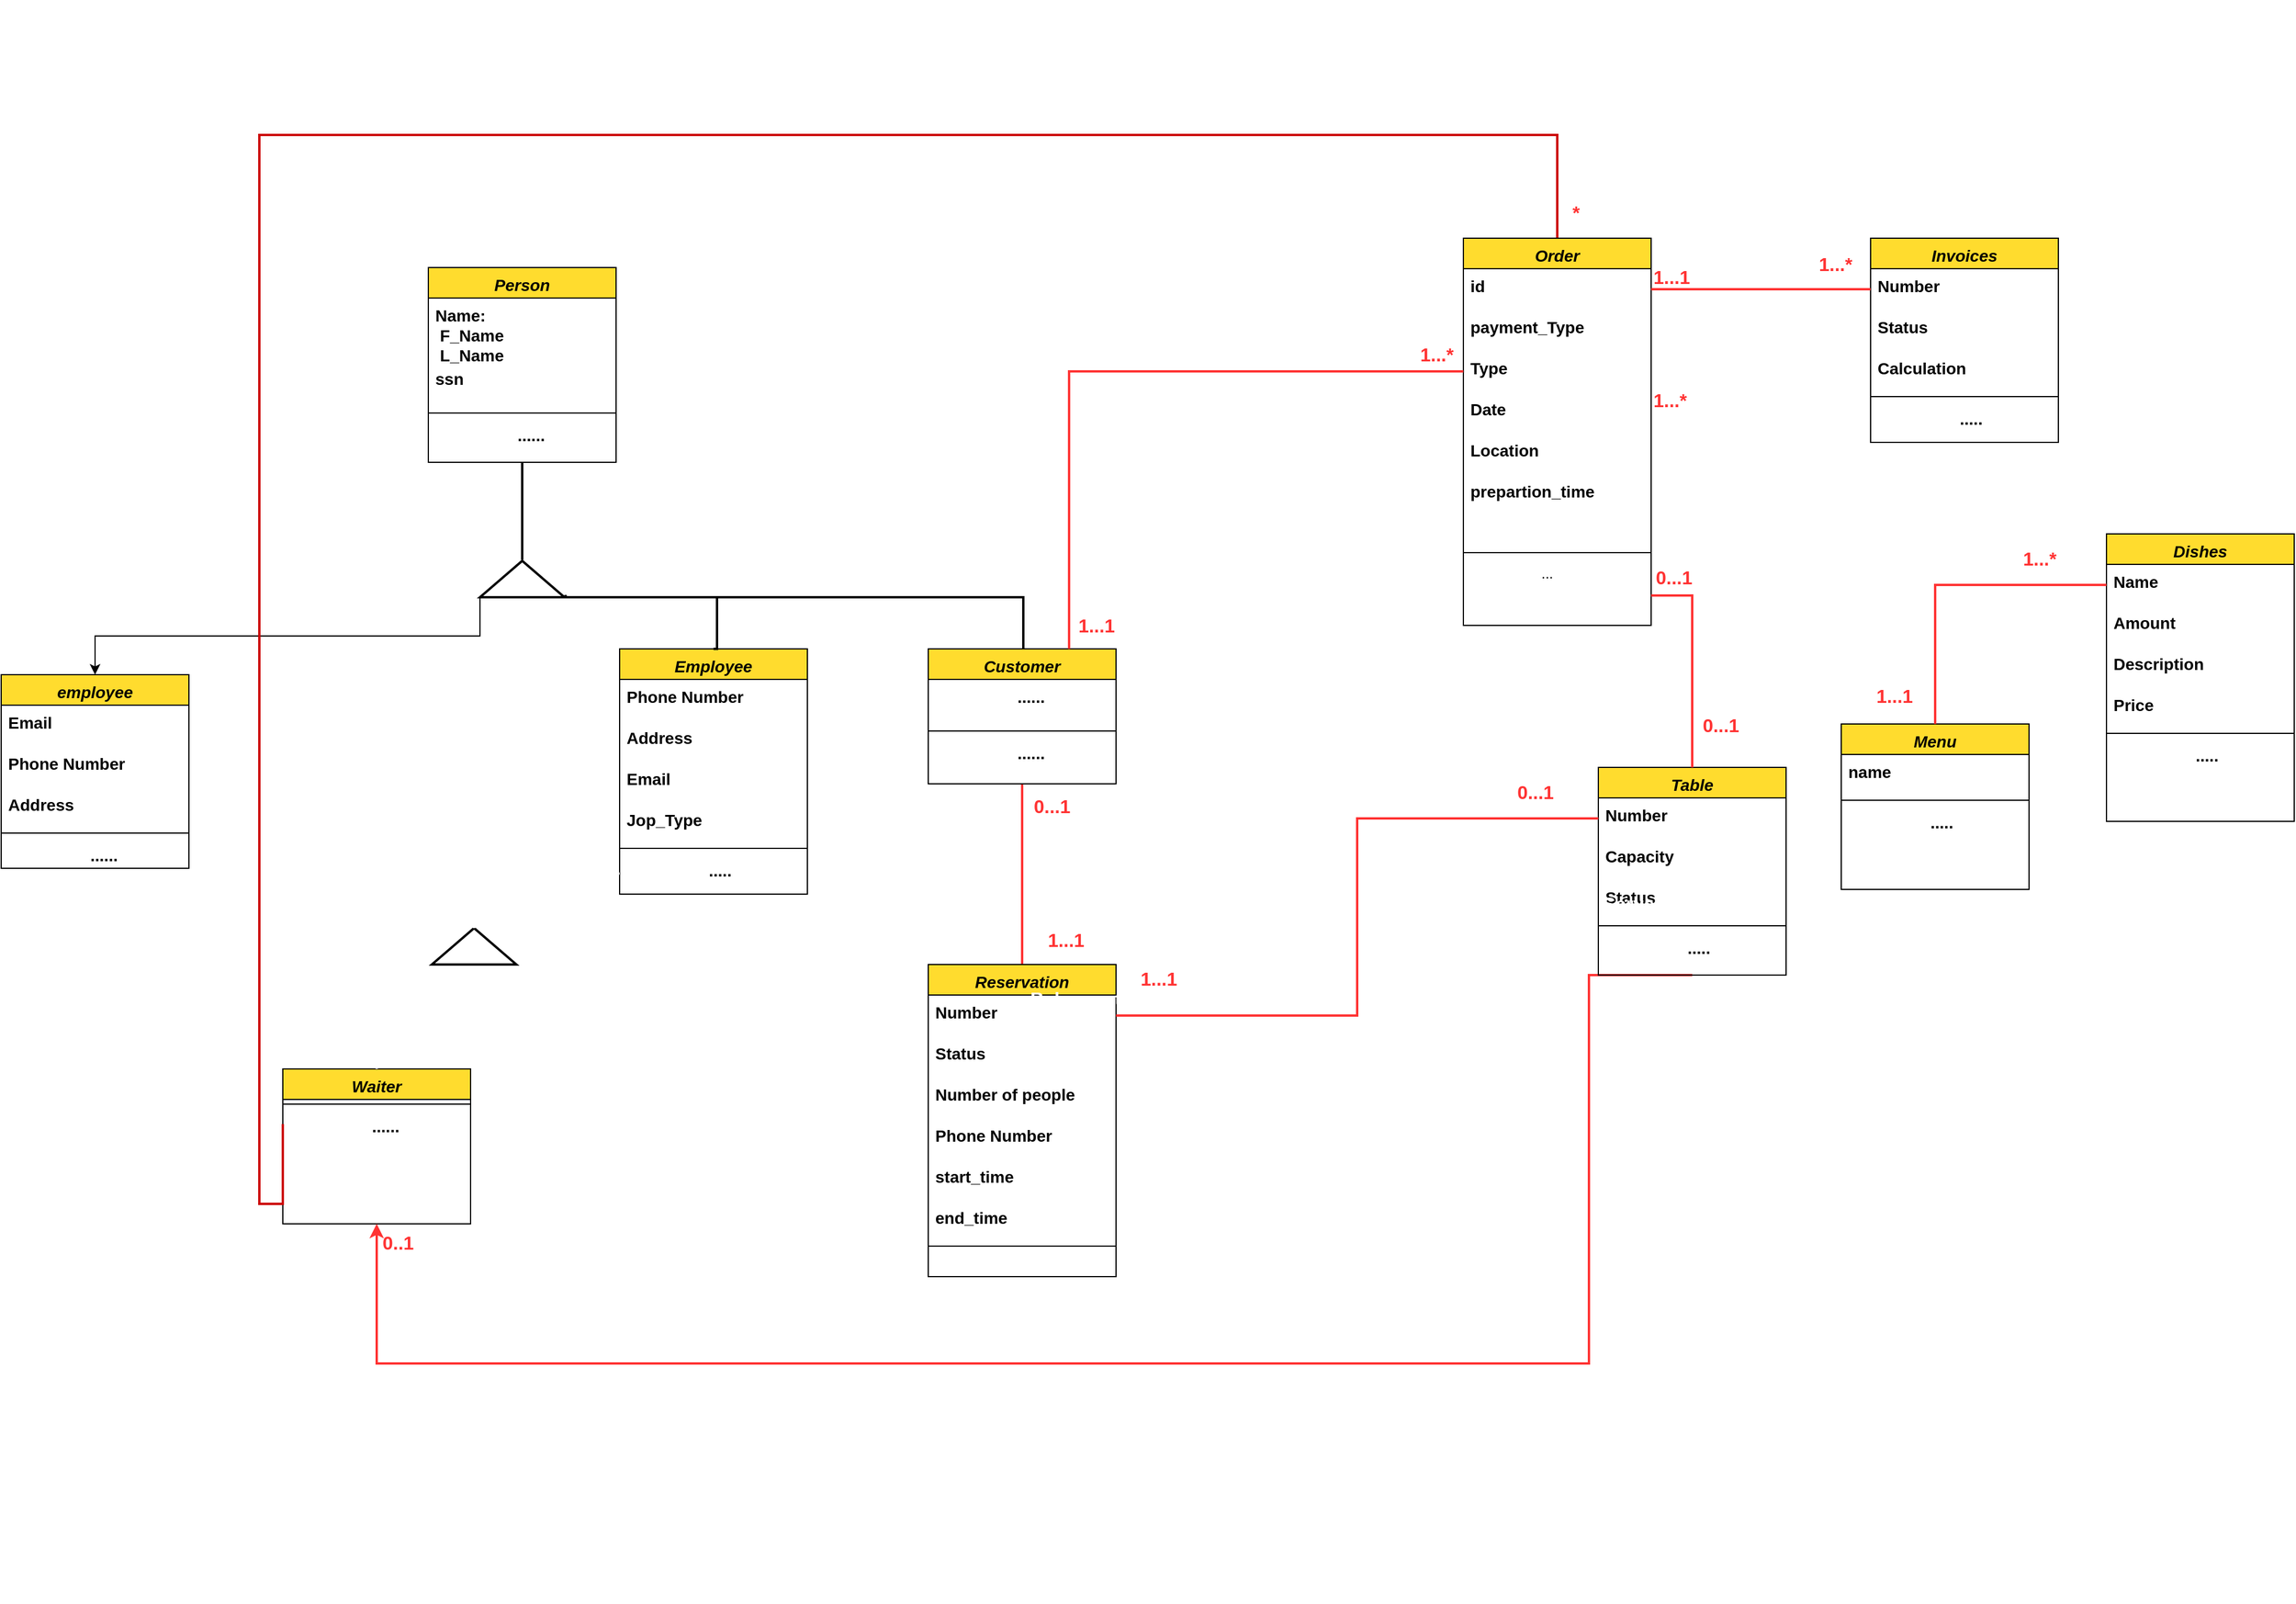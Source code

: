 <mxfile version="26.0.4">
  <diagram id="C5RBs43oDa-KdzZeNtuy" name="Page-1">
    <mxGraphModel dx="3267" dy="1160" grid="0" gridSize="10" guides="1" tooltips="1" connect="1" arrows="1" fold="1" page="0" pageScale="1" pageWidth="827" pageHeight="1169" math="0" shadow="0">
      <root>
        <mxCell id="WIyWlLk6GJQsqaUBKTNV-0" />
        <mxCell id="WIyWlLk6GJQsqaUBKTNV-1" parent="WIyWlLk6GJQsqaUBKTNV-0" />
        <mxCell id="tdoXhxOALk2-wj0xU1d--5" style="edgeStyle=orthogonalEdgeStyle;rounded=0;orthogonalLoop=1;jettySize=auto;html=1;endArrow=none;endFill=0;strokeWidth=2;fontSize=14;" parent="WIyWlLk6GJQsqaUBKTNV-1" source="zkfFHV4jXpPFQw0GAbJ--0" edge="1">
          <mxGeometry relative="1" as="geometry">
            <mxPoint x="372" y="667" as="targetPoint" />
          </mxGeometry>
        </mxCell>
        <mxCell id="zkfFHV4jXpPFQw0GAbJ--0" value="Person" style="swimlane;fontStyle=3;align=center;verticalAlign=top;childLayout=stackLayout;horizontal=1;startSize=26;horizontalStack=0;resizeParent=1;resizeLast=0;collapsible=1;marginBottom=0;rounded=0;shadow=0;strokeWidth=1;fillColor=#FFDC2E;fontColor=#000000;fontSize=14;" parent="WIyWlLk6GJQsqaUBKTNV-1" vertex="1">
          <mxGeometry x="292" y="418" width="160" height="166" as="geometry">
            <mxRectangle x="230" y="140" width="160" height="26" as="alternateBounds" />
          </mxGeometry>
        </mxCell>
        <mxCell id="zkfFHV4jXpPFQw0GAbJ--1" value="Name:&#xa; F_Name&#xa; L_Name" style="text;align=left;verticalAlign=top;spacingLeft=4;spacingRight=4;overflow=hidden;rotatable=0;points=[[0,0.5],[1,0.5]];portConstraint=eastwest;fontStyle=1;fontSize=14;" parent="zkfFHV4jXpPFQw0GAbJ--0" vertex="1">
          <mxGeometry y="26" width="160" height="54" as="geometry" />
        </mxCell>
        <mxCell id="zkfFHV4jXpPFQw0GAbJ--2" value="ssn" style="text;align=left;verticalAlign=top;spacingLeft=4;spacingRight=4;overflow=hidden;rotatable=0;points=[[0,0.5],[1,0.5]];portConstraint=eastwest;rounded=0;shadow=0;html=0;fontStyle=1;fontSize=14;" parent="zkfFHV4jXpPFQw0GAbJ--0" vertex="1">
          <mxGeometry y="80" width="160" height="40" as="geometry" />
        </mxCell>
        <mxCell id="zkfFHV4jXpPFQw0GAbJ--4" value="" style="line;html=1;strokeWidth=1;align=left;verticalAlign=middle;spacingTop=-1;spacingLeft=3;spacingRight=3;rotatable=0;labelPosition=right;points=[];portConstraint=eastwest;fontStyle=1;fontSize=14;" parent="zkfFHV4jXpPFQw0GAbJ--0" vertex="1">
          <mxGeometry y="120" width="160" height="8" as="geometry" />
        </mxCell>
        <mxCell id="zkfFHV4jXpPFQw0GAbJ--5" value="                  ......" style="text;align=left;verticalAlign=top;spacingLeft=4;spacingRight=4;overflow=hidden;rotatable=0;points=[[0,0.5],[1,0.5]];portConstraint=eastwest;fontStyle=1;fontSize=14;" parent="zkfFHV4jXpPFQw0GAbJ--0" vertex="1">
          <mxGeometry y="128" width="160" height="26" as="geometry" />
        </mxCell>
        <mxCell id="tdoXhxOALk2-wj0xU1d--0" value="Employee" style="swimlane;fontStyle=3;align=center;verticalAlign=top;childLayout=stackLayout;horizontal=1;startSize=26;horizontalStack=0;resizeParent=1;resizeLast=0;collapsible=1;marginBottom=0;rounded=0;shadow=0;strokeWidth=1;fillColor=#FFDC2E;fontColor=#000000;fontSize=14;" parent="WIyWlLk6GJQsqaUBKTNV-1" vertex="1">
          <mxGeometry x="455" y="743" width="160" height="209" as="geometry">
            <mxRectangle x="230" y="140" width="160" height="26" as="alternateBounds" />
          </mxGeometry>
        </mxCell>
        <mxCell id="tdoXhxOALk2-wj0xU1d--1" value="Phone Number" style="text;align=left;verticalAlign=top;spacingLeft=4;spacingRight=4;overflow=hidden;rotatable=0;points=[[0,0.5],[1,0.5]];portConstraint=eastwest;fontStyle=1;fontSize=14;" parent="tdoXhxOALk2-wj0xU1d--0" vertex="1">
          <mxGeometry y="26" width="160" height="35" as="geometry" />
        </mxCell>
        <mxCell id="tdoXhxOALk2-wj0xU1d--23" value="Address" style="text;align=left;verticalAlign=top;spacingLeft=4;spacingRight=4;overflow=hidden;rotatable=0;points=[[0,0.5],[1,0.5]];portConstraint=eastwest;fontStyle=1;fontSize=14;" parent="tdoXhxOALk2-wj0xU1d--0" vertex="1">
          <mxGeometry y="61" width="160" height="35" as="geometry" />
        </mxCell>
        <mxCell id="tdoXhxOALk2-wj0xU1d--25" value="Email" style="text;align=left;verticalAlign=top;spacingLeft=4;spacingRight=4;overflow=hidden;rotatable=0;points=[[0,0.5],[1,0.5]];portConstraint=eastwest;fontStyle=1;fontSize=14;" parent="tdoXhxOALk2-wj0xU1d--0" vertex="1">
          <mxGeometry y="96" width="160" height="35" as="geometry" />
        </mxCell>
        <mxCell id="tdoXhxOALk2-wj0xU1d--26" value="Jop_Type" style="text;align=left;verticalAlign=top;spacingLeft=4;spacingRight=4;overflow=hidden;rotatable=0;points=[[0,0.5],[1,0.5]];portConstraint=eastwest;fontStyle=1;fontSize=14;" parent="tdoXhxOALk2-wj0xU1d--0" vertex="1">
          <mxGeometry y="131" width="160" height="35" as="geometry" />
        </mxCell>
        <mxCell id="tdoXhxOALk2-wj0xU1d--3" value="" style="line;html=1;strokeWidth=1;align=left;verticalAlign=middle;spacingTop=-1;spacingLeft=3;spacingRight=3;rotatable=0;labelPosition=right;points=[];portConstraint=eastwest;fontStyle=1;fontSize=14;" parent="tdoXhxOALk2-wj0xU1d--0" vertex="1">
          <mxGeometry y="166" width="160" height="8" as="geometry" />
        </mxCell>
        <mxCell id="tdoXhxOALk2-wj0xU1d--27" value="                  ....." style="text;align=left;verticalAlign=top;spacingLeft=4;spacingRight=4;overflow=hidden;rotatable=0;points=[[0,0.5],[1,0.5]];portConstraint=eastwest;fontStyle=1;fontSize=14;" parent="tdoXhxOALk2-wj0xU1d--0" vertex="1">
          <mxGeometry y="174" width="160" height="35" as="geometry" />
        </mxCell>
        <mxCell id="tdoXhxOALk2-wj0xU1d--9" style="edgeStyle=orthogonalEdgeStyle;rounded=0;orthogonalLoop=1;jettySize=auto;html=1;exitX=1;exitY=1;exitDx=0;exitDy=0;exitPerimeter=0;entryX=0.5;entryY=0;entryDx=0;entryDy=0;endArrow=none;endFill=0;strokeWidth=2;fontSize=14;" parent="WIyWlLk6GJQsqaUBKTNV-1" source="tdoXhxOALk2-wj0xU1d--8" target="tdoXhxOALk2-wj0xU1d--0" edge="1">
          <mxGeometry relative="1" as="geometry">
            <Array as="points">
              <mxPoint x="538" y="699" />
            </Array>
          </mxGeometry>
        </mxCell>
        <mxCell id="781rqBfedugUcJ3Brvml-24" style="edgeStyle=orthogonalEdgeStyle;rounded=0;orthogonalLoop=1;jettySize=auto;html=1;exitX=0;exitY=1;exitDx=0;exitDy=0;exitPerimeter=0;entryX=0.5;entryY=0;entryDx=0;entryDy=0;" parent="WIyWlLk6GJQsqaUBKTNV-1" source="tdoXhxOALk2-wj0xU1d--8" target="781rqBfedugUcJ3Brvml-20" edge="1">
          <mxGeometry relative="1" as="geometry" />
        </mxCell>
        <mxCell id="tdoXhxOALk2-wj0xU1d--8" value="" style="verticalLabelPosition=bottom;verticalAlign=top;html=1;shape=mxgraph.basic.acute_triangle;dx=0.5;strokeWidth=2;fontSize=14;" parent="WIyWlLk6GJQsqaUBKTNV-1" vertex="1">
          <mxGeometry x="336" y="668" width="72" height="31" as="geometry" />
        </mxCell>
        <mxCell id="tdoXhxOALk2-wj0xU1d--10" value="Waiter" style="swimlane;fontStyle=3;align=center;verticalAlign=top;childLayout=stackLayout;horizontal=1;startSize=26;horizontalStack=0;resizeParent=1;resizeLast=0;collapsible=1;marginBottom=0;rounded=0;shadow=0;strokeWidth=1;fillColor=#FFDC2E;fontColor=#000000;fontSize=14;" parent="WIyWlLk6GJQsqaUBKTNV-1" vertex="1">
          <mxGeometry x="168" y="1101" width="160" height="132" as="geometry">
            <mxRectangle x="230" y="140" width="160" height="26" as="alternateBounds" />
          </mxGeometry>
        </mxCell>
        <mxCell id="tdoXhxOALk2-wj0xU1d--13" value="" style="line;html=1;strokeWidth=1;align=left;verticalAlign=middle;spacingTop=-1;spacingLeft=3;spacingRight=3;rotatable=0;labelPosition=right;points=[];portConstraint=eastwest;fontStyle=1;fontSize=14;" parent="tdoXhxOALk2-wj0xU1d--10" vertex="1">
          <mxGeometry y="26" width="160" height="8" as="geometry" />
        </mxCell>
        <mxCell id="tdoXhxOALk2-wj0xU1d--14" value="                  ......" style="text;align=left;verticalAlign=top;spacingLeft=4;spacingRight=4;overflow=hidden;rotatable=0;points=[[0,0.5],[1,0.5]];portConstraint=eastwest;fontStyle=1;fontSize=14;" parent="tdoXhxOALk2-wj0xU1d--10" vertex="1">
          <mxGeometry y="34" width="160" height="26" as="geometry" />
        </mxCell>
        <mxCell id="tdoXhxOALk2-wj0xU1d--22" style="edgeStyle=orthogonalEdgeStyle;rounded=0;orthogonalLoop=1;jettySize=auto;html=1;exitX=0.5;exitY=0;exitDx=0;exitDy=0;strokeWidth=2;endArrow=none;endFill=0;fontSize=14;" parent="WIyWlLk6GJQsqaUBKTNV-1" source="tdoXhxOALk2-wj0xU1d--17" edge="1">
          <mxGeometry relative="1" as="geometry">
            <mxPoint x="409" y="697" as="targetPoint" />
            <Array as="points">
              <mxPoint x="799" y="699" />
              <mxPoint x="409" y="699" />
            </Array>
          </mxGeometry>
        </mxCell>
        <mxCell id="tdoXhxOALk2-wj0xU1d--149" style="edgeStyle=orthogonalEdgeStyle;rounded=0;orthogonalLoop=1;jettySize=auto;html=1;exitX=0.5;exitY=1;exitDx=0;exitDy=0;endArrow=none;endFill=0;strokeWidth=2;strokeColor=#FF3333;" parent="WIyWlLk6GJQsqaUBKTNV-1" source="tdoXhxOALk2-wj0xU1d--17" target="tdoXhxOALk2-wj0xU1d--29" edge="1">
          <mxGeometry relative="1" as="geometry" />
        </mxCell>
        <mxCell id="tdoXhxOALk2-wj0xU1d--17" value="Customer" style="swimlane;fontStyle=3;align=center;verticalAlign=top;childLayout=stackLayout;horizontal=1;startSize=26;horizontalStack=0;resizeParent=1;resizeLast=0;collapsible=1;marginBottom=0;rounded=0;shadow=0;strokeWidth=1;fillColor=#FFDC2E;fontColor=#000000;fontSize=14;" parent="WIyWlLk6GJQsqaUBKTNV-1" vertex="1">
          <mxGeometry x="718" y="743" width="160" height="115" as="geometry">
            <mxRectangle x="230" y="140" width="160" height="26" as="alternateBounds" />
          </mxGeometry>
        </mxCell>
        <mxCell id="tdoXhxOALk2-wj0xU1d--19" value="                  ......" style="text;align=left;verticalAlign=top;spacingLeft=4;spacingRight=4;overflow=hidden;rotatable=0;points=[[0,0.5],[1,0.5]];portConstraint=eastwest;rounded=0;shadow=0;html=0;fontStyle=1;fontSize=14;" parent="tdoXhxOALk2-wj0xU1d--17" vertex="1">
          <mxGeometry y="26" width="160" height="40" as="geometry" />
        </mxCell>
        <mxCell id="tdoXhxOALk2-wj0xU1d--20" value="" style="line;html=1;strokeWidth=1;align=left;verticalAlign=middle;spacingTop=-1;spacingLeft=3;spacingRight=3;rotatable=0;labelPosition=right;points=[];portConstraint=eastwest;fontStyle=1;fontSize=14;" parent="tdoXhxOALk2-wj0xU1d--17" vertex="1">
          <mxGeometry y="66" width="160" height="8" as="geometry" />
        </mxCell>
        <mxCell id="tdoXhxOALk2-wj0xU1d--21" value="                  ......" style="text;align=left;verticalAlign=top;spacingLeft=4;spacingRight=4;overflow=hidden;rotatable=0;points=[[0,0.5],[1,0.5]];portConstraint=eastwest;fontStyle=1;fontSize=14;" parent="tdoXhxOALk2-wj0xU1d--17" vertex="1">
          <mxGeometry y="74" width="160" height="26" as="geometry" />
        </mxCell>
        <mxCell id="tdoXhxOALk2-wj0xU1d--29" value="Reservation" style="swimlane;fontStyle=3;align=center;verticalAlign=top;childLayout=stackLayout;horizontal=1;startSize=26;horizontalStack=0;resizeParent=1;resizeLast=0;collapsible=1;marginBottom=0;rounded=0;shadow=0;strokeWidth=1;fillColor=#FFDC2E;fontColor=#000000;fontSize=14;" parent="WIyWlLk6GJQsqaUBKTNV-1" vertex="1">
          <mxGeometry x="718" y="1012" width="160" height="266" as="geometry">
            <mxRectangle x="230" y="140" width="160" height="26" as="alternateBounds" />
          </mxGeometry>
        </mxCell>
        <mxCell id="tdoXhxOALk2-wj0xU1d--30" value="Number" style="text;align=left;verticalAlign=top;spacingLeft=4;spacingRight=4;overflow=hidden;rotatable=0;points=[[0,0.5],[1,0.5]];portConstraint=eastwest;fontStyle=1;fontSize=14;" parent="tdoXhxOALk2-wj0xU1d--29" vertex="1">
          <mxGeometry y="26" width="160" height="35" as="geometry" />
        </mxCell>
        <mxCell id="tdoXhxOALk2-wj0xU1d--31" value="Status" style="text;align=left;verticalAlign=top;spacingLeft=4;spacingRight=4;overflow=hidden;rotatable=0;points=[[0,0.5],[1,0.5]];portConstraint=eastwest;fontStyle=1;fontSize=14;" parent="tdoXhxOALk2-wj0xU1d--29" vertex="1">
          <mxGeometry y="61" width="160" height="35" as="geometry" />
        </mxCell>
        <mxCell id="tdoXhxOALk2-wj0xU1d--32" value="Number of people" style="text;align=left;verticalAlign=top;spacingLeft=4;spacingRight=4;overflow=hidden;rotatable=0;points=[[0,0.5],[1,0.5]];portConstraint=eastwest;fontStyle=1;fontSize=14;" parent="tdoXhxOALk2-wj0xU1d--29" vertex="1">
          <mxGeometry y="96" width="160" height="35" as="geometry" />
        </mxCell>
        <mxCell id="tdoXhxOALk2-wj0xU1d--33" value="Phone Number" style="text;align=left;verticalAlign=top;spacingLeft=4;spacingRight=4;overflow=hidden;rotatable=0;points=[[0,0.5],[1,0.5]];portConstraint=eastwest;fontStyle=1;fontSize=14;" parent="tdoXhxOALk2-wj0xU1d--29" vertex="1">
          <mxGeometry y="131" width="160" height="35" as="geometry" />
        </mxCell>
        <mxCell id="781rqBfedugUcJ3Brvml-18" value="start_time" style="text;align=left;verticalAlign=top;spacingLeft=4;spacingRight=4;overflow=hidden;rotatable=0;points=[[0,0.5],[1,0.5]];portConstraint=eastwest;fontStyle=1;fontSize=14;" parent="tdoXhxOALk2-wj0xU1d--29" vertex="1">
          <mxGeometry y="166" width="160" height="35" as="geometry" />
        </mxCell>
        <mxCell id="781rqBfedugUcJ3Brvml-19" value="end_time" style="text;align=left;verticalAlign=top;spacingLeft=4;spacingRight=4;overflow=hidden;rotatable=0;points=[[0,0.5],[1,0.5]];portConstraint=eastwest;fontStyle=1;fontSize=14;" parent="tdoXhxOALk2-wj0xU1d--29" vertex="1">
          <mxGeometry y="201" width="160" height="35" as="geometry" />
        </mxCell>
        <mxCell id="tdoXhxOALk2-wj0xU1d--34" value="" style="line;html=1;strokeWidth=1;align=left;verticalAlign=middle;spacingTop=-1;spacingLeft=3;spacingRight=3;rotatable=0;labelPosition=right;points=[];portConstraint=eastwest;fontStyle=1;fontSize=14;" parent="tdoXhxOALk2-wj0xU1d--29" vertex="1">
          <mxGeometry y="236" width="160" height="8" as="geometry" />
        </mxCell>
        <mxCell id="781rqBfedugUcJ3Brvml-14" style="edgeStyle=orthogonalEdgeStyle;rounded=0;orthogonalLoop=1;jettySize=auto;html=1;exitX=0.5;exitY=1;exitDx=0;exitDy=0;entryX=0.5;entryY=1;entryDx=0;entryDy=0;strokeWidth=2;strokeColor=#FF3333;" parent="WIyWlLk6GJQsqaUBKTNV-1" source="tdoXhxOALk2-wj0xU1d--36" target="tdoXhxOALk2-wj0xU1d--10" edge="1">
          <mxGeometry relative="1" as="geometry">
            <Array as="points">
              <mxPoint x="1281" y="1021" />
              <mxPoint x="1281" y="1352" />
              <mxPoint x="248" y="1352" />
            </Array>
          </mxGeometry>
        </mxCell>
        <mxCell id="tdoXhxOALk2-wj0xU1d--36" value="Table" style="swimlane;fontStyle=3;align=center;verticalAlign=top;childLayout=stackLayout;horizontal=1;startSize=26;horizontalStack=0;resizeParent=1;resizeLast=0;collapsible=1;marginBottom=0;rounded=0;shadow=0;strokeWidth=1;fillColor=#FFDC2E;fontColor=#000000;fontSize=14;" parent="WIyWlLk6GJQsqaUBKTNV-1" vertex="1">
          <mxGeometry x="1289" y="844" width="160" height="177" as="geometry">
            <mxRectangle x="230" y="140" width="160" height="26" as="alternateBounds" />
          </mxGeometry>
        </mxCell>
        <mxCell id="tdoXhxOALk2-wj0xU1d--37" value="Number" style="text;align=left;verticalAlign=top;spacingLeft=4;spacingRight=4;overflow=hidden;rotatable=0;points=[[0,0.5],[1,0.5]];portConstraint=eastwest;fontStyle=1;fontSize=14;" parent="tdoXhxOALk2-wj0xU1d--36" vertex="1">
          <mxGeometry y="26" width="160" height="35" as="geometry" />
        </mxCell>
        <mxCell id="tdoXhxOALk2-wj0xU1d--38" value="Capacity" style="text;align=left;verticalAlign=top;spacingLeft=4;spacingRight=4;overflow=hidden;rotatable=0;points=[[0,0.5],[1,0.5]];portConstraint=eastwest;fontStyle=1;fontSize=14;" parent="tdoXhxOALk2-wj0xU1d--36" vertex="1">
          <mxGeometry y="61" width="160" height="35" as="geometry" />
        </mxCell>
        <mxCell id="tdoXhxOALk2-wj0xU1d--39" value="Status" style="text;align=left;verticalAlign=top;spacingLeft=4;spacingRight=4;overflow=hidden;rotatable=0;points=[[0,0.5],[1,0.5]];portConstraint=eastwest;fontStyle=1;fontSize=14;" parent="tdoXhxOALk2-wj0xU1d--36" vertex="1">
          <mxGeometry y="96" width="160" height="35" as="geometry" />
        </mxCell>
        <mxCell id="tdoXhxOALk2-wj0xU1d--41" value="" style="line;html=1;strokeWidth=1;align=left;verticalAlign=middle;spacingTop=-1;spacingLeft=3;spacingRight=3;rotatable=0;labelPosition=right;points=[];portConstraint=eastwest;fontStyle=1;fontSize=14;" parent="tdoXhxOALk2-wj0xU1d--36" vertex="1">
          <mxGeometry y="131" width="160" height="8" as="geometry" />
        </mxCell>
        <mxCell id="tdoXhxOALk2-wj0xU1d--42" value="                  ....." style="text;align=left;verticalAlign=top;spacingLeft=4;spacingRight=4;overflow=hidden;rotatable=0;points=[[0,0.5],[1,0.5]];portConstraint=eastwest;fontStyle=1;fontSize=14;" parent="tdoXhxOALk2-wj0xU1d--36" vertex="1">
          <mxGeometry y="139" width="160" height="35" as="geometry" />
        </mxCell>
        <mxCell id="tdoXhxOALk2-wj0xU1d--43" value="Menu" style="swimlane;fontStyle=3;align=center;verticalAlign=top;childLayout=stackLayout;horizontal=1;startSize=26;horizontalStack=0;resizeParent=1;resizeLast=0;collapsible=1;marginBottom=0;rounded=0;shadow=0;strokeWidth=1;fillColor=#FFDC2E;fontColor=#000000;fontSize=14;" parent="WIyWlLk6GJQsqaUBKTNV-1" vertex="1">
          <mxGeometry x="1496" y="807" width="160" height="141" as="geometry">
            <mxRectangle x="230" y="140" width="160" height="26" as="alternateBounds" />
          </mxGeometry>
        </mxCell>
        <mxCell id="tdoXhxOALk2-wj0xU1d--45" value="name" style="text;align=left;verticalAlign=top;spacingLeft=4;spacingRight=4;overflow=hidden;rotatable=0;points=[[0,0.5],[1,0.5]];portConstraint=eastwest;fontStyle=1;fontSize=14;" parent="tdoXhxOALk2-wj0xU1d--43" vertex="1">
          <mxGeometry y="26" width="160" height="35" as="geometry" />
        </mxCell>
        <mxCell id="tdoXhxOALk2-wj0xU1d--48" value="" style="line;html=1;strokeWidth=1;align=left;verticalAlign=middle;spacingTop=-1;spacingLeft=3;spacingRight=3;rotatable=0;labelPosition=right;points=[];portConstraint=eastwest;fontStyle=1;fontSize=14;" parent="tdoXhxOALk2-wj0xU1d--43" vertex="1">
          <mxGeometry y="61" width="160" height="8" as="geometry" />
        </mxCell>
        <mxCell id="tdoXhxOALk2-wj0xU1d--49" value="                  ....." style="text;align=left;verticalAlign=top;spacingLeft=4;spacingRight=4;overflow=hidden;rotatable=0;points=[[0,0.5],[1,0.5]];portConstraint=eastwest;fontStyle=1;fontSize=14;" parent="tdoXhxOALk2-wj0xU1d--43" vertex="1">
          <mxGeometry y="69" width="160" height="35" as="geometry" />
        </mxCell>
        <mxCell id="tdoXhxOALk2-wj0xU1d--50" value="Invoices" style="swimlane;fontStyle=3;align=center;verticalAlign=top;childLayout=stackLayout;horizontal=1;startSize=26;horizontalStack=0;resizeParent=1;resizeLast=0;collapsible=1;marginBottom=0;rounded=0;shadow=0;strokeWidth=1;fillColor=#FFDC2E;fontColor=#000000;fontSize=14;" parent="WIyWlLk6GJQsqaUBKTNV-1" vertex="1">
          <mxGeometry x="1521" y="393" width="160" height="174" as="geometry">
            <mxRectangle x="230" y="140" width="160" height="26" as="alternateBounds" />
          </mxGeometry>
        </mxCell>
        <mxCell id="tdoXhxOALk2-wj0xU1d--51" value="Number" style="text;align=left;verticalAlign=top;spacingLeft=4;spacingRight=4;overflow=hidden;rotatable=0;points=[[0,0.5],[1,0.5]];portConstraint=eastwest;fontStyle=1;fontSize=14;" parent="tdoXhxOALk2-wj0xU1d--50" vertex="1">
          <mxGeometry y="26" width="160" height="35" as="geometry" />
        </mxCell>
        <mxCell id="tdoXhxOALk2-wj0xU1d--52" value="Status" style="text;align=left;verticalAlign=top;spacingLeft=4;spacingRight=4;overflow=hidden;rotatable=0;points=[[0,0.5],[1,0.5]];portConstraint=eastwest;fontStyle=1;fontSize=14;" parent="tdoXhxOALk2-wj0xU1d--50" vertex="1">
          <mxGeometry y="61" width="160" height="35" as="geometry" />
        </mxCell>
        <mxCell id="tdoXhxOALk2-wj0xU1d--53" value="Calculation" style="text;align=left;verticalAlign=top;spacingLeft=4;spacingRight=4;overflow=hidden;rotatable=0;points=[[0,0.5],[1,0.5]];portConstraint=eastwest;fontStyle=1;fontSize=14;" parent="tdoXhxOALk2-wj0xU1d--50" vertex="1">
          <mxGeometry y="96" width="160" height="35" as="geometry" />
        </mxCell>
        <mxCell id="tdoXhxOALk2-wj0xU1d--54" value="" style="line;html=1;strokeWidth=1;align=left;verticalAlign=middle;spacingTop=-1;spacingLeft=3;spacingRight=3;rotatable=0;labelPosition=right;points=[];portConstraint=eastwest;fontStyle=1;fontSize=14;" parent="tdoXhxOALk2-wj0xU1d--50" vertex="1">
          <mxGeometry y="131" width="160" height="8" as="geometry" />
        </mxCell>
        <mxCell id="tdoXhxOALk2-wj0xU1d--55" value="                  ....." style="text;align=left;verticalAlign=top;spacingLeft=4;spacingRight=4;overflow=hidden;rotatable=0;points=[[0,0.5],[1,0.5]];portConstraint=eastwest;fontStyle=1;fontSize=14;" parent="tdoXhxOALk2-wj0xU1d--50" vertex="1">
          <mxGeometry y="139" width="160" height="35" as="geometry" />
        </mxCell>
        <mxCell id="tdoXhxOALk2-wj0xU1d--56" value="Dishes" style="swimlane;fontStyle=3;align=center;verticalAlign=top;childLayout=stackLayout;horizontal=1;startSize=26;horizontalStack=0;resizeParent=1;resizeLast=0;collapsible=1;marginBottom=0;rounded=0;shadow=0;strokeWidth=1;fillColor=#FFDC2E;fontColor=#000000;fontSize=14;" parent="WIyWlLk6GJQsqaUBKTNV-1" vertex="1">
          <mxGeometry x="1722" y="645" width="160" height="245" as="geometry">
            <mxRectangle x="230" y="140" width="160" height="26" as="alternateBounds" />
          </mxGeometry>
        </mxCell>
        <mxCell id="tdoXhxOALk2-wj0xU1d--62" value="Name" style="text;align=left;verticalAlign=top;spacingLeft=4;spacingRight=4;overflow=hidden;rotatable=0;points=[[0,0.5],[1,0.5]];portConstraint=eastwest;fontStyle=1;fontSize=14;" parent="tdoXhxOALk2-wj0xU1d--56" vertex="1">
          <mxGeometry y="26" width="160" height="35" as="geometry" />
        </mxCell>
        <mxCell id="tdoXhxOALk2-wj0xU1d--58" value="Amount" style="text;align=left;verticalAlign=top;spacingLeft=4;spacingRight=4;overflow=hidden;rotatable=0;points=[[0,0.5],[1,0.5]];portConstraint=eastwest;fontStyle=1;fontSize=14;" parent="tdoXhxOALk2-wj0xU1d--56" vertex="1">
          <mxGeometry y="61" width="160" height="35" as="geometry" />
        </mxCell>
        <mxCell id="tdoXhxOALk2-wj0xU1d--59" value="Description" style="text;align=left;verticalAlign=top;spacingLeft=4;spacingRight=4;overflow=hidden;rotatable=0;points=[[0,0.5],[1,0.5]];portConstraint=eastwest;fontStyle=1;fontSize=14;" parent="tdoXhxOALk2-wj0xU1d--56" vertex="1">
          <mxGeometry y="96" width="160" height="35" as="geometry" />
        </mxCell>
        <mxCell id="tdoXhxOALk2-wj0xU1d--63" value="Price" style="text;align=left;verticalAlign=top;spacingLeft=4;spacingRight=4;overflow=hidden;rotatable=0;points=[[0,0.5],[1,0.5]];portConstraint=eastwest;fontStyle=1;fontSize=14;" parent="tdoXhxOALk2-wj0xU1d--56" vertex="1">
          <mxGeometry y="131" width="160" height="35" as="geometry" />
        </mxCell>
        <mxCell id="tdoXhxOALk2-wj0xU1d--60" value="" style="line;html=1;strokeWidth=1;align=left;verticalAlign=middle;spacingTop=-1;spacingLeft=3;spacingRight=3;rotatable=0;labelPosition=right;points=[];portConstraint=eastwest;fontStyle=1;fontSize=14;" parent="tdoXhxOALk2-wj0xU1d--56" vertex="1">
          <mxGeometry y="166" width="160" height="8" as="geometry" />
        </mxCell>
        <mxCell id="tdoXhxOALk2-wj0xU1d--61" value="                  ....." style="text;align=left;verticalAlign=top;spacingLeft=4;spacingRight=4;overflow=hidden;rotatable=0;points=[[0,0.5],[1,0.5]];portConstraint=eastwest;fontStyle=1;fontSize=14;" parent="tdoXhxOALk2-wj0xU1d--56" vertex="1">
          <mxGeometry y="174" width="160" height="36" as="geometry" />
        </mxCell>
        <mxCell id="781rqBfedugUcJ3Brvml-11" style="edgeStyle=orthogonalEdgeStyle;rounded=0;orthogonalLoop=1;jettySize=auto;html=1;exitX=0.5;exitY=0;exitDx=0;exitDy=0;entryX=0;entryY=0.5;entryDx=0;entryDy=0;strokeWidth=2;strokeColor=#CC0000;endArrow=none;endFill=0;" parent="WIyWlLk6GJQsqaUBKTNV-1" source="tdoXhxOALk2-wj0xU1d--65" target="tdoXhxOALk2-wj0xU1d--14" edge="1">
          <mxGeometry relative="1" as="geometry">
            <Array as="points">
              <mxPoint x="1254" y="305" />
              <mxPoint x="148" y="305" />
              <mxPoint x="148" y="1216" />
              <mxPoint x="168" y="1216" />
            </Array>
          </mxGeometry>
        </mxCell>
        <mxCell id="tdoXhxOALk2-wj0xU1d--65" value="Order" style="swimlane;fontStyle=3;align=center;verticalAlign=top;childLayout=stackLayout;horizontal=1;startSize=26;horizontalStack=0;resizeParent=1;resizeLast=0;collapsible=1;marginBottom=0;rounded=0;shadow=0;strokeWidth=1;fillColor=#FFDC2E;fontColor=#000000;fontSize=14;" parent="WIyWlLk6GJQsqaUBKTNV-1" vertex="1">
          <mxGeometry x="1174" y="393" width="160" height="330" as="geometry">
            <mxRectangle x="230" y="140" width="160" height="26" as="alternateBounds" />
          </mxGeometry>
        </mxCell>
        <mxCell id="tdoXhxOALk2-wj0xU1d--66" value="id" style="text;align=left;verticalAlign=top;spacingLeft=4;spacingRight=4;overflow=hidden;rotatable=0;points=[[0,0.5],[1,0.5]];portConstraint=eastwest;fontStyle=1;fontSize=14;" parent="tdoXhxOALk2-wj0xU1d--65" vertex="1">
          <mxGeometry y="26" width="160" height="35" as="geometry" />
        </mxCell>
        <mxCell id="tdoXhxOALk2-wj0xU1d--67" value="payment_Type" style="text;align=left;verticalAlign=top;spacingLeft=4;spacingRight=4;overflow=hidden;rotatable=0;points=[[0,0.5],[1,0.5]];portConstraint=eastwest;fontStyle=1;fontSize=14;" parent="tdoXhxOALk2-wj0xU1d--65" vertex="1">
          <mxGeometry y="61" width="160" height="35" as="geometry" />
        </mxCell>
        <mxCell id="tdoXhxOALk2-wj0xU1d--68" value="Type" style="text;align=left;verticalAlign=top;spacingLeft=4;spacingRight=4;overflow=hidden;rotatable=0;points=[[0,0.5],[1,0.5]];portConstraint=eastwest;fontStyle=1;fontSize=14;" parent="tdoXhxOALk2-wj0xU1d--65" vertex="1">
          <mxGeometry y="96" width="160" height="35" as="geometry" />
        </mxCell>
        <mxCell id="tdoXhxOALk2-wj0xU1d--69" value="Date" style="text;align=left;verticalAlign=top;spacingLeft=4;spacingRight=4;overflow=hidden;rotatable=0;points=[[0,0.5],[1,0.5]];portConstraint=eastwest;fontStyle=1;fontSize=14;" parent="tdoXhxOALk2-wj0xU1d--65" vertex="1">
          <mxGeometry y="131" width="160" height="35" as="geometry" />
        </mxCell>
        <mxCell id="tdoXhxOALk2-wj0xU1d--70" value="Location" style="text;align=left;verticalAlign=top;spacingLeft=4;spacingRight=4;overflow=hidden;rotatable=0;points=[[0,0.5],[1,0.5]];portConstraint=eastwest;fontStyle=1;fontSize=14;" parent="tdoXhxOALk2-wj0xU1d--65" vertex="1">
          <mxGeometry y="166" width="160" height="35" as="geometry" />
        </mxCell>
        <mxCell id="781rqBfedugUcJ3Brvml-7" value="prepartion_time" style="text;align=left;verticalAlign=top;spacingLeft=4;spacingRight=4;overflow=hidden;rotatable=0;points=[[0,0.5],[1,0.5]];portConstraint=eastwest;fontStyle=1;fontSize=14;" parent="tdoXhxOALk2-wj0xU1d--65" vertex="1">
          <mxGeometry y="201" width="160" height="35" as="geometry" />
        </mxCell>
        <mxCell id="tdoXhxOALk2-wj0xU1d--71" value="" style="line;html=1;strokeWidth=1;align=left;verticalAlign=middle;spacingTop=-1;spacingLeft=3;spacingRight=3;rotatable=0;labelPosition=right;points=[];portConstraint=eastwest;fontStyle=1;fontSize=14;" parent="tdoXhxOALk2-wj0xU1d--65" vertex="1">
          <mxGeometry y="236" width="160" height="64" as="geometry" />
        </mxCell>
        <mxCell id="tdoXhxOALk2-wj0xU1d--72" value="                  ....." style="text;align=left;verticalAlign=top;spacingLeft=4;spacingRight=4;overflow=hidden;rotatable=0;points=[[0,0.5],[1,0.5]];portConstraint=eastwest;fontStyle=1;fontSize=14;" parent="tdoXhxOALk2-wj0xU1d--65" vertex="1">
          <mxGeometry y="300" width="160" height="9" as="geometry" />
        </mxCell>
        <mxCell id="tdoXhxOALk2-wj0xU1d--143" style="edgeStyle=orthogonalEdgeStyle;rounded=0;orthogonalLoop=1;jettySize=auto;html=1;strokeWidth=2;endArrow=none;endFill=0;strokeColor=#FF3333;" parent="WIyWlLk6GJQsqaUBKTNV-1" source="tdoXhxOALk2-wj0xU1d--72" target="tdoXhxOALk2-wj0xU1d--36" edge="1">
          <mxGeometry relative="1" as="geometry">
            <mxPoint x="1513.0" y="914" as="sourcePoint" />
          </mxGeometry>
        </mxCell>
        <mxCell id="tdoXhxOALk2-wj0xU1d--107" style="edgeStyle=orthogonalEdgeStyle;rounded=0;orthogonalLoop=1;jettySize=auto;html=1;exitX=0;exitY=0.5;exitDx=0;exitDy=0;entryX=0.75;entryY=0;entryDx=0;entryDy=0;strokeWidth=2;endArrow=none;endFill=0;strokeColor=#FF3333;fontSize=14;" parent="WIyWlLk6GJQsqaUBKTNV-1" source="tdoXhxOALk2-wj0xU1d--68" target="tdoXhxOALk2-wj0xU1d--17" edge="1">
          <mxGeometry relative="1" as="geometry" />
        </mxCell>
        <mxCell id="tdoXhxOALk2-wj0xU1d--110" value="&lt;b&gt;&lt;font style=&quot;font-size: 16px;&quot; color=&quot;#ff3333&quot;&gt;1...1&lt;/font&gt;&lt;/b&gt;" style="edgeLabel;html=1;align=center;verticalAlign=middle;resizable=0;points=[];fontSize=14;" parent="WIyWlLk6GJQsqaUBKTNV-1" vertex="1" connectable="0">
          <mxGeometry x="879.995" y="675.998" as="geometry">
            <mxPoint x="-19" y="47" as="offset" />
          </mxGeometry>
        </mxCell>
        <mxCell id="tdoXhxOALk2-wj0xU1d--111" value="&lt;b&gt;&lt;font style=&quot;font-size: 16px;&quot; color=&quot;#ff3333&quot;&gt;1...*&lt;/font&gt;&lt;/b&gt;" style="edgeLabel;html=1;align=center;verticalAlign=middle;resizable=0;points=[];fontSize=14;" parent="WIyWlLk6GJQsqaUBKTNV-1" vertex="1" connectable="0">
          <mxGeometry x="967.285" y="508.548" as="geometry">
            <mxPoint x="183" y="-17" as="offset" />
          </mxGeometry>
        </mxCell>
        <mxCell id="tdoXhxOALk2-wj0xU1d--124" style="edgeStyle=orthogonalEdgeStyle;rounded=0;orthogonalLoop=1;jettySize=auto;html=1;exitX=0;exitY=0.5;exitDx=0;exitDy=0;entryX=1;entryY=0.5;entryDx=0;entryDy=0;strokeWidth=2;strokeColor=#FF3333;endArrow=none;endFill=0;fontSize=14;" parent="WIyWlLk6GJQsqaUBKTNV-1" source="tdoXhxOALk2-wj0xU1d--51" target="tdoXhxOALk2-wj0xU1d--66" edge="1">
          <mxGeometry relative="1" as="geometry" />
        </mxCell>
        <mxCell id="tdoXhxOALk2-wj0xU1d--125" value="&lt;div style=&quot;text-align: center;&quot;&gt;&lt;span style=&quot;background-color: initial; text-wrap: nowrap;&quot;&gt;&lt;font color=&quot;#ff3333&quot;&gt;&lt;b&gt;1...1&lt;/b&gt;&lt;/font&gt;&lt;/span&gt;&lt;/div&gt;" style="text;whiteSpace=wrap;html=1;fontSize=16;" parent="WIyWlLk6GJQsqaUBKTNV-1" vertex="1">
          <mxGeometry x="1333.996" y="410.006" width="58" height="42" as="geometry" />
        </mxCell>
        <mxCell id="tdoXhxOALk2-wj0xU1d--126" value="&lt;b style=&quot;forced-color-adjust: none; border-color: rgb(0, 0, 0); color: rgb(240, 240, 240); font-family: Helvetica; font-style: normal; font-variant-ligatures: normal; font-variant-caps: normal; letter-spacing: normal; orphans: 2; text-align: center; text-indent: 0px; text-transform: none; widows: 2; word-spacing: 0px; -webkit-text-stroke-width: 0px; white-space: nowrap; text-decoration-thickness: initial; text-decoration-style: initial; text-decoration-color: initial;&quot;&gt;&lt;font color=&quot;#ff3333&quot; style=&quot;forced-color-adjust: none; border-color: rgb(0, 0, 0);&quot;&gt;1...*&lt;/font&gt;&lt;/b&gt;" style="text;whiteSpace=wrap;html=1;fontSize=16;" parent="WIyWlLk6GJQsqaUBKTNV-1" vertex="1">
          <mxGeometry x="1474.999" y="399.003" width="58" height="42" as="geometry" />
        </mxCell>
        <mxCell id="tdoXhxOALk2-wj0xU1d--128" value="&lt;div style=&quot;text-align: center;&quot;&gt;&lt;span style=&quot;background-color: initial; text-wrap: nowrap;&quot;&gt;&lt;b style=&quot;&quot;&gt;&lt;font color=&quot;#ffffff&quot;&gt;Linked&lt;/font&gt;&lt;/b&gt;&lt;/span&gt;&lt;/div&gt;" style="text;whiteSpace=wrap;html=1;fontSize=16;" parent="WIyWlLk6GJQsqaUBKTNV-1" vertex="1">
          <mxGeometry x="1442.996" y="305.997" width="58" height="42" as="geometry" />
        </mxCell>
        <mxCell id="tdoXhxOALk2-wj0xU1d--131" value="&lt;b style=&quot;forced-color-adjust: none; border-color: rgb(0, 0, 0); color: rgb(240, 240, 240); font-family: Helvetica; font-style: normal; font-variant-ligatures: normal; font-variant-caps: normal; letter-spacing: normal; orphans: 2; text-align: center; text-indent: 0px; text-transform: none; widows: 2; word-spacing: 0px; -webkit-text-stroke-width: 0px; white-space: nowrap; text-decoration-thickness: initial; text-decoration-style: initial; text-decoration-color: initial;&quot;&gt;&lt;font color=&quot;#ff3333&quot; style=&quot;forced-color-adjust: none; border-color: rgb(0, 0, 0);&quot;&gt;1...*&lt;/font&gt;&lt;/b&gt;" style="text;whiteSpace=wrap;html=1;fontSize=16;" parent="WIyWlLk6GJQsqaUBKTNV-1" vertex="1">
          <mxGeometry x="1333.996" y="514.997" width="58" height="42" as="geometry" />
        </mxCell>
        <mxCell id="tdoXhxOALk2-wj0xU1d--137" value="&lt;div style=&quot;text-align: center;&quot;&gt;&lt;span style=&quot;background-color: initial; text-wrap: nowrap;&quot;&gt;&lt;b style=&quot;&quot;&gt;&lt;font color=&quot;#ffffff&quot;&gt;Belongs_to&lt;/font&gt;&lt;/b&gt;&lt;/span&gt;&lt;/div&gt;" style="text;whiteSpace=wrap;html=1;fontSize=16;" parent="WIyWlLk6GJQsqaUBKTNV-1" vertex="1">
          <mxGeometry x="1738" y="962" width="101" height="42" as="geometry" />
        </mxCell>
        <mxCell id="tdoXhxOALk2-wj0xU1d--139" style="edgeStyle=orthogonalEdgeStyle;rounded=0;orthogonalLoop=1;jettySize=auto;html=1;entryX=0.5;entryY=0;entryDx=0;entryDy=0;strokeWidth=2;endArrow=none;endFill=0;strokeColor=#FF3333;" parent="WIyWlLk6GJQsqaUBKTNV-1" target="tdoXhxOALk2-wj0xU1d--43" edge="1" source="tdoXhxOALk2-wj0xU1d--62">
          <mxGeometry relative="1" as="geometry">
            <mxPoint x="1756" y="1115.5" as="sourcePoint" />
          </mxGeometry>
        </mxCell>
        <mxCell id="tdoXhxOALk2-wj0xU1d--140" value="&lt;b&gt;&lt;font style=&quot;font-size: 16px;&quot; color=&quot;#ff3333&quot;&gt;1...1&lt;/font&gt;&lt;/b&gt;" style="edgeLabel;html=1;align=center;verticalAlign=middle;resizable=0;points=[];fontSize=14;" parent="WIyWlLk6GJQsqaUBKTNV-1" vertex="1" connectable="0">
          <mxGeometry x="1559.995" y="735.998" as="geometry">
            <mxPoint x="-19" y="47" as="offset" />
          </mxGeometry>
        </mxCell>
        <mxCell id="tdoXhxOALk2-wj0xU1d--141" value="&lt;b style=&quot;forced-color-adjust: none; border-color: rgb(0, 0, 0); color: rgb(240, 240, 240); font-family: Helvetica; font-style: normal; font-variant-ligatures: normal; font-variant-caps: normal; letter-spacing: normal; orphans: 2; text-align: center; text-indent: 0px; text-transform: none; widows: 2; word-spacing: 0px; -webkit-text-stroke-width: 0px; white-space: nowrap; text-decoration-thickness: initial; text-decoration-style: initial; text-decoration-color: initial;&quot;&gt;&lt;font color=&quot;#ff3333&quot; style=&quot;forced-color-adjust: none; border-color: rgb(0, 0, 0);&quot;&gt;1...*&lt;/font&gt;&lt;/b&gt;" style="text;whiteSpace=wrap;html=1;fontSize=16;" parent="WIyWlLk6GJQsqaUBKTNV-1" vertex="1">
          <mxGeometry x="1648.996" y="649.997" width="58" height="42" as="geometry" />
        </mxCell>
        <mxCell id="tdoXhxOALk2-wj0xU1d--142" value="&lt;div style=&quot;text-align: center;&quot;&gt;&lt;span style=&quot;background-color: initial; text-wrap: nowrap;&quot;&gt;&lt;b style=&quot;&quot;&gt;&lt;font color=&quot;#ffffff&quot;&gt;Has&lt;/font&gt;&lt;/b&gt;&lt;/span&gt;&lt;/div&gt;" style="text;whiteSpace=wrap;html=1;fontSize=16;" parent="WIyWlLk6GJQsqaUBKTNV-1" vertex="1">
          <mxGeometry x="1563.996" y="1077.997" width="58" height="42" as="geometry" />
        </mxCell>
        <mxCell id="tdoXhxOALk2-wj0xU1d--144" value="&lt;b&gt;&lt;font style=&quot;font-size: 16px;&quot; color=&quot;#ff3333&quot;&gt;0...1&lt;/font&gt;&lt;/b&gt;" style="edgeLabel;html=1;align=center;verticalAlign=middle;resizable=0;points=[];fontSize=14;" parent="WIyWlLk6GJQsqaUBKTNV-1" vertex="1" connectable="0">
          <mxGeometry x="1411.995" y="760.998" as="geometry">
            <mxPoint x="-19" y="47" as="offset" />
          </mxGeometry>
        </mxCell>
        <mxCell id="tdoXhxOALk2-wj0xU1d--145" value="&lt;b style=&quot;forced-color-adjust: none; border-color: rgb(0, 0, 0); color: rgb(240, 240, 240); font-family: Helvetica; font-style: normal; font-variant-ligatures: normal; font-variant-caps: normal; letter-spacing: normal; orphans: 2; text-align: center; text-indent: 0px; text-transform: none; widows: 2; word-spacing: 0px; -webkit-text-stroke-width: 0px; white-space: nowrap; text-decoration-thickness: initial; text-decoration-style: initial; text-decoration-color: initial;&quot;&gt;&lt;font color=&quot;#ff3333&quot; style=&quot;forced-color-adjust: none; border-color: rgb(0, 0, 0);&quot;&gt;0...1&lt;/font&gt;&lt;/b&gt;" style="text;whiteSpace=wrap;html=1;fontSize=16;" parent="WIyWlLk6GJQsqaUBKTNV-1" vertex="1">
          <mxGeometry x="1335.996" y="665.997" width="58" height="42" as="geometry" />
        </mxCell>
        <mxCell id="tdoXhxOALk2-wj0xU1d--146" value="&lt;b style=&quot;forced-color-adjust: none; border-color: rgb(0, 0, 0); font-family: Helvetica; font-style: normal; font-variant-ligatures: normal; font-variant-caps: normal; letter-spacing: normal; orphans: 2; text-align: center; text-indent: 0px; text-transform: none; widows: 2; word-spacing: 0px; -webkit-text-stroke-width: 0px; white-space: nowrap; text-decoration-thickness: initial; text-decoration-style: initial; text-decoration-color: initial;&quot;&gt;&lt;font color=&quot;#ffffff&quot; style=&quot;forced-color-adjust: none; border-color: rgb(0, 0, 0);&quot;&gt;Serves&lt;/font&gt;&lt;/b&gt;" style="text;whiteSpace=wrap;html=1;fontSize=16;" parent="WIyWlLk6GJQsqaUBKTNV-1" vertex="1">
          <mxGeometry x="1290.996" y="943.997" width="58" height="42" as="geometry" />
        </mxCell>
        <mxCell id="tdoXhxOALk2-wj0xU1d--147" style="edgeStyle=orthogonalEdgeStyle;rounded=0;orthogonalLoop=1;jettySize=auto;html=1;exitX=1;exitY=0.5;exitDx=0;exitDy=0;entryX=0;entryY=0.5;entryDx=0;entryDy=0;strokeWidth=2;endArrow=none;endFill=0;strokeColor=#FF3333;" parent="WIyWlLk6GJQsqaUBKTNV-1" source="tdoXhxOALk2-wj0xU1d--30" target="tdoXhxOALk2-wj0xU1d--37" edge="1">
          <mxGeometry relative="1" as="geometry" />
        </mxCell>
        <mxCell id="tdoXhxOALk2-wj0xU1d--150" value="&lt;b&gt;&lt;font style=&quot;font-size: 16px;&quot; color=&quot;#ff3333&quot;&gt;0...1&lt;/font&gt;&lt;/b&gt;" style="edgeLabel;html=1;align=center;verticalAlign=middle;resizable=0;points=[];fontSize=14;" parent="WIyWlLk6GJQsqaUBKTNV-1" vertex="1" connectable="0">
          <mxGeometry x="1253.995" y="817.998" as="geometry">
            <mxPoint x="-19" y="47" as="offset" />
          </mxGeometry>
        </mxCell>
        <mxCell id="tdoXhxOALk2-wj0xU1d--152" value="&lt;div style=&quot;text-align: center;&quot;&gt;&lt;span style=&quot;background-color: initial; text-wrap: nowrap;&quot;&gt;&lt;font color=&quot;#ff3333&quot;&gt;&lt;b&gt;1...1&lt;/b&gt;&lt;/font&gt;&lt;/span&gt;&lt;/div&gt;" style="text;whiteSpace=wrap;html=1;fontSize=16;" parent="WIyWlLk6GJQsqaUBKTNV-1" vertex="1">
          <mxGeometry x="896.996" y="1007.997" width="58" height="42" as="geometry" />
        </mxCell>
        <mxCell id="tdoXhxOALk2-wj0xU1d--153" value="&lt;div style=&quot;text-align: center;&quot;&gt;&lt;span style=&quot;background-color: initial; text-wrap: nowrap;&quot;&gt;&lt;font color=&quot;#ffffff&quot;&gt;&lt;b&gt;Reserves&lt;/b&gt;&lt;/font&gt;&lt;/span&gt;&lt;/div&gt;" style="text;whiteSpace=wrap;html=1;fontSize=16;" parent="WIyWlLk6GJQsqaUBKTNV-1" vertex="1">
          <mxGeometry x="1001" y="1230" width="85" height="42" as="geometry" />
        </mxCell>
        <mxCell id="tdoXhxOALk2-wj0xU1d--155" value="&lt;div style=&quot;text-align: center;&quot;&gt;&lt;font color=&quot;#ff3333&quot;&gt;&lt;span style=&quot;text-wrap: nowrap;&quot;&gt;&lt;b&gt;0...1&lt;/b&gt;&lt;/span&gt;&lt;/font&gt;&lt;/div&gt;" style="text;whiteSpace=wrap;html=1;fontSize=16;" parent="WIyWlLk6GJQsqaUBKTNV-1" vertex="1">
          <mxGeometry x="805.996" y="860.997" width="58" height="42" as="geometry" />
        </mxCell>
        <mxCell id="tdoXhxOALk2-wj0xU1d--157" value="&lt;div style=&quot;text-align: center;&quot;&gt;&lt;span style=&quot;background-color: initial; text-wrap: nowrap;&quot;&gt;&lt;b style=&quot;&quot;&gt;&lt;font color=&quot;#ffffff&quot;&gt;Belongs_to&lt;/font&gt;&lt;/b&gt;&lt;/span&gt;&lt;/div&gt;" style="text;whiteSpace=wrap;html=1;fontSize=16;" parent="WIyWlLk6GJQsqaUBKTNV-1" vertex="1">
          <mxGeometry x="803" y="1025" width="101" height="42" as="geometry" />
        </mxCell>
        <mxCell id="EAchFctwd2gWHqzBgu2I-0" value="&lt;b&gt;&lt;font style=&quot;font-size: 16px;&quot; color=&quot;#ff3333&quot;&gt;1...1&lt;/font&gt;&lt;/b&gt;" style="edgeLabel;html=1;align=center;verticalAlign=middle;resizable=0;points=[];fontSize=14;" parent="WIyWlLk6GJQsqaUBKTNV-1" vertex="1" connectable="0">
          <mxGeometry x="853.495" y="943.998" as="geometry">
            <mxPoint x="-19" y="47" as="offset" />
          </mxGeometry>
        </mxCell>
        <mxCell id="781rqBfedugUcJ3Brvml-6" style="edgeStyle=orthogonalEdgeStyle;rounded=0;orthogonalLoop=1;jettySize=auto;html=1;exitX=0.5;exitY=1;exitDx=0;exitDy=0;exitPerimeter=0;strokeWidth=2;endArrow=none;endFill=0;strokeColor=#FFFFFF;" parent="WIyWlLk6GJQsqaUBKTNV-1" source="781rqBfedugUcJ3Brvml-4" target="tdoXhxOALk2-wj0xU1d--10" edge="1">
          <mxGeometry relative="1" as="geometry" />
        </mxCell>
        <mxCell id="781rqBfedugUcJ3Brvml-4" value="" style="verticalLabelPosition=bottom;verticalAlign=top;html=1;shape=mxgraph.basic.acute_triangle;dx=0.5;strokeWidth=2;fontSize=14;" parent="WIyWlLk6GJQsqaUBKTNV-1" vertex="1">
          <mxGeometry x="295" y="981" width="72" height="31" as="geometry" />
        </mxCell>
        <mxCell id="781rqBfedugUcJ3Brvml-5" style="edgeStyle=orthogonalEdgeStyle;rounded=0;orthogonalLoop=1;jettySize=auto;html=1;entryX=0;entryY=0;entryDx=36;entryDy=0;entryPerimeter=0;strokeWidth=2;endArrow=none;endFill=0;strokeColor=#FFFFFF;" parent="WIyWlLk6GJQsqaUBKTNV-1" source="tdoXhxOALk2-wj0xU1d--27" target="781rqBfedugUcJ3Brvml-4" edge="1">
          <mxGeometry relative="1" as="geometry" />
        </mxCell>
        <mxCell id="781rqBfedugUcJ3Brvml-8" value="..." style="text;html=1;align=center;verticalAlign=middle;resizable=0;points=[];autosize=1;strokeColor=none;fillColor=none;" parent="WIyWlLk6GJQsqaUBKTNV-1" vertex="1">
          <mxGeometry x="1231" y="666" width="28" height="26" as="geometry" />
        </mxCell>
        <mxCell id="781rqBfedugUcJ3Brvml-9" value="&lt;b style=&quot;forced-color-adjust: none; border-color: rgb(0, 0, 0); font-family: Helvetica; font-style: normal; font-variant-ligatures: normal; font-variant-caps: normal; letter-spacing: normal; orphans: 2; text-align: center; text-indent: 0px; text-transform: none; widows: 2; word-spacing: 0px; -webkit-text-stroke-width: 0px; white-space: nowrap; text-decoration-thickness: initial; text-decoration-style: initial; text-decoration-color: initial;&quot;&gt;&lt;font color=&quot;#ffffff&quot; style=&quot;forced-color-adjust: none; border-color: rgb(0, 0, 0);&quot;&gt;has&lt;/font&gt;&lt;/b&gt;" style="text;whiteSpace=wrap;html=1;fontSize=16;" parent="WIyWlLk6GJQsqaUBKTNV-1" vertex="1">
          <mxGeometry x="913.996" y="456.997" width="58" height="42" as="geometry" />
        </mxCell>
        <mxCell id="781rqBfedugUcJ3Brvml-12" value="&lt;b style=&quot;forced-color-adjust: none; border-color: rgb(0, 0, 0); font-family: Helvetica; font-style: normal; font-variant-ligatures: normal; font-variant-caps: normal; letter-spacing: normal; orphans: 2; text-align: center; text-indent: 0px; text-transform: none; widows: 2; word-spacing: 0px; -webkit-text-stroke-width: 0px; white-space: nowrap; text-decoration-thickness: initial; text-decoration-style: initial; text-decoration-color: initial;&quot;&gt;&lt;font color=&quot;#ffffff&quot; style=&quot;forced-color-adjust: none; border-color: rgb(0, 0, 0);&quot;&gt;manager&lt;/font&gt;&lt;/b&gt;" style="text;whiteSpace=wrap;html=1;fontSize=16;" parent="WIyWlLk6GJQsqaUBKTNV-1" vertex="1">
          <mxGeometry x="630.996" y="190.997" width="58" height="42" as="geometry" />
        </mxCell>
        <mxCell id="781rqBfedugUcJ3Brvml-13" value="&lt;div style=&quot;text-align: center;&quot;&gt;&lt;font color=&quot;#ff3333&quot;&gt;&lt;span style=&quot;text-wrap: nowrap;&quot;&gt;&lt;b&gt;*&lt;/b&gt;&lt;/span&gt;&lt;/font&gt;&lt;/div&gt;" style="text;whiteSpace=wrap;html=1;fontSize=16;" parent="WIyWlLk6GJQsqaUBKTNV-1" vertex="1">
          <mxGeometry x="1264.996" y="354.996" width="58" height="42" as="geometry" />
        </mxCell>
        <mxCell id="781rqBfedugUcJ3Brvml-15" value="&lt;b style=&quot;forced-color-adjust: none; border-color: rgb(0, 0, 0); font-family: Helvetica; font-style: normal; font-variant-ligatures: normal; font-variant-caps: normal; letter-spacing: normal; orphans: 2; text-align: center; text-indent: 0px; text-transform: none; widows: 2; word-spacing: 0px; -webkit-text-stroke-width: 0px; white-space: nowrap; text-decoration-thickness: initial; text-decoration-style: initial; text-decoration-color: initial;&quot;&gt;&lt;font color=&quot;#ffffff&quot; style=&quot;forced-color-adjust: none; border-color: rgb(0, 0, 0);&quot;&gt;manager&lt;/font&gt;&lt;/b&gt;" style="text;whiteSpace=wrap;html=1;fontSize=16;" parent="WIyWlLk6GJQsqaUBKTNV-1" vertex="1">
          <mxGeometry x="576.996" y="1513.997" width="58" height="42" as="geometry" />
        </mxCell>
        <mxCell id="781rqBfedugUcJ3Brvml-17" value="&lt;div style=&quot;text-align: center;&quot;&gt;&lt;font color=&quot;#ff3333&quot;&gt;&lt;span style=&quot;text-wrap: nowrap;&quot;&gt;&lt;b&gt;0..1&lt;/b&gt;&lt;/span&gt;&lt;/font&gt;&lt;/div&gt;" style="text;whiteSpace=wrap;html=1;fontSize=16;" parent="WIyWlLk6GJQsqaUBKTNV-1" vertex="1">
          <mxGeometry x="250.996" y="1232.997" width="58" height="42" as="geometry" />
        </mxCell>
        <mxCell id="781rqBfedugUcJ3Brvml-20" value="employee" style="swimlane;fontStyle=3;align=center;verticalAlign=top;childLayout=stackLayout;horizontal=1;startSize=26;horizontalStack=0;resizeParent=1;resizeLast=0;collapsible=1;marginBottom=0;rounded=0;shadow=0;strokeWidth=1;fillColor=#FFDC2E;fontColor=#000000;fontSize=14;" parent="WIyWlLk6GJQsqaUBKTNV-1" vertex="1">
          <mxGeometry x="-72" y="765" width="160" height="165" as="geometry">
            <mxRectangle x="230" y="140" width="160" height="26" as="alternateBounds" />
          </mxGeometry>
        </mxCell>
        <mxCell id="781rqBfedugUcJ3Brvml-25" value="Email" style="text;align=left;verticalAlign=top;spacingLeft=4;spacingRight=4;overflow=hidden;rotatable=0;points=[[0,0.5],[1,0.5]];portConstraint=eastwest;fontStyle=1;fontSize=14;" parent="781rqBfedugUcJ3Brvml-20" vertex="1">
          <mxGeometry y="26" width="160" height="35" as="geometry" />
        </mxCell>
        <mxCell id="781rqBfedugUcJ3Brvml-26" value="Phone Number" style="text;align=left;verticalAlign=top;spacingLeft=4;spacingRight=4;overflow=hidden;rotatable=0;points=[[0,0.5],[1,0.5]];portConstraint=eastwest;fontStyle=1;fontSize=14;" parent="781rqBfedugUcJ3Brvml-20" vertex="1">
          <mxGeometry y="61" width="160" height="35" as="geometry" />
        </mxCell>
        <mxCell id="781rqBfedugUcJ3Brvml-27" value="Address" style="text;align=left;verticalAlign=top;spacingLeft=4;spacingRight=4;overflow=hidden;rotatable=0;points=[[0,0.5],[1,0.5]];portConstraint=eastwest;fontStyle=1;fontSize=14;" parent="781rqBfedugUcJ3Brvml-20" vertex="1">
          <mxGeometry y="96" width="160" height="35" as="geometry" />
        </mxCell>
        <mxCell id="781rqBfedugUcJ3Brvml-22" value="" style="line;html=1;strokeWidth=1;align=left;verticalAlign=middle;spacingTop=-1;spacingLeft=3;spacingRight=3;rotatable=0;labelPosition=right;points=[];portConstraint=eastwest;fontStyle=1;fontSize=14;" parent="781rqBfedugUcJ3Brvml-20" vertex="1">
          <mxGeometry y="131" width="160" height="8" as="geometry" />
        </mxCell>
        <mxCell id="781rqBfedugUcJ3Brvml-23" value="                  ......" style="text;align=left;verticalAlign=top;spacingLeft=4;spacingRight=4;overflow=hidden;rotatable=0;points=[[0,0.5],[1,0.5]];portConstraint=eastwest;fontStyle=1;fontSize=14;" parent="781rqBfedugUcJ3Brvml-20" vertex="1">
          <mxGeometry y="139" width="160" height="26" as="geometry" />
        </mxCell>
      </root>
    </mxGraphModel>
  </diagram>
</mxfile>

